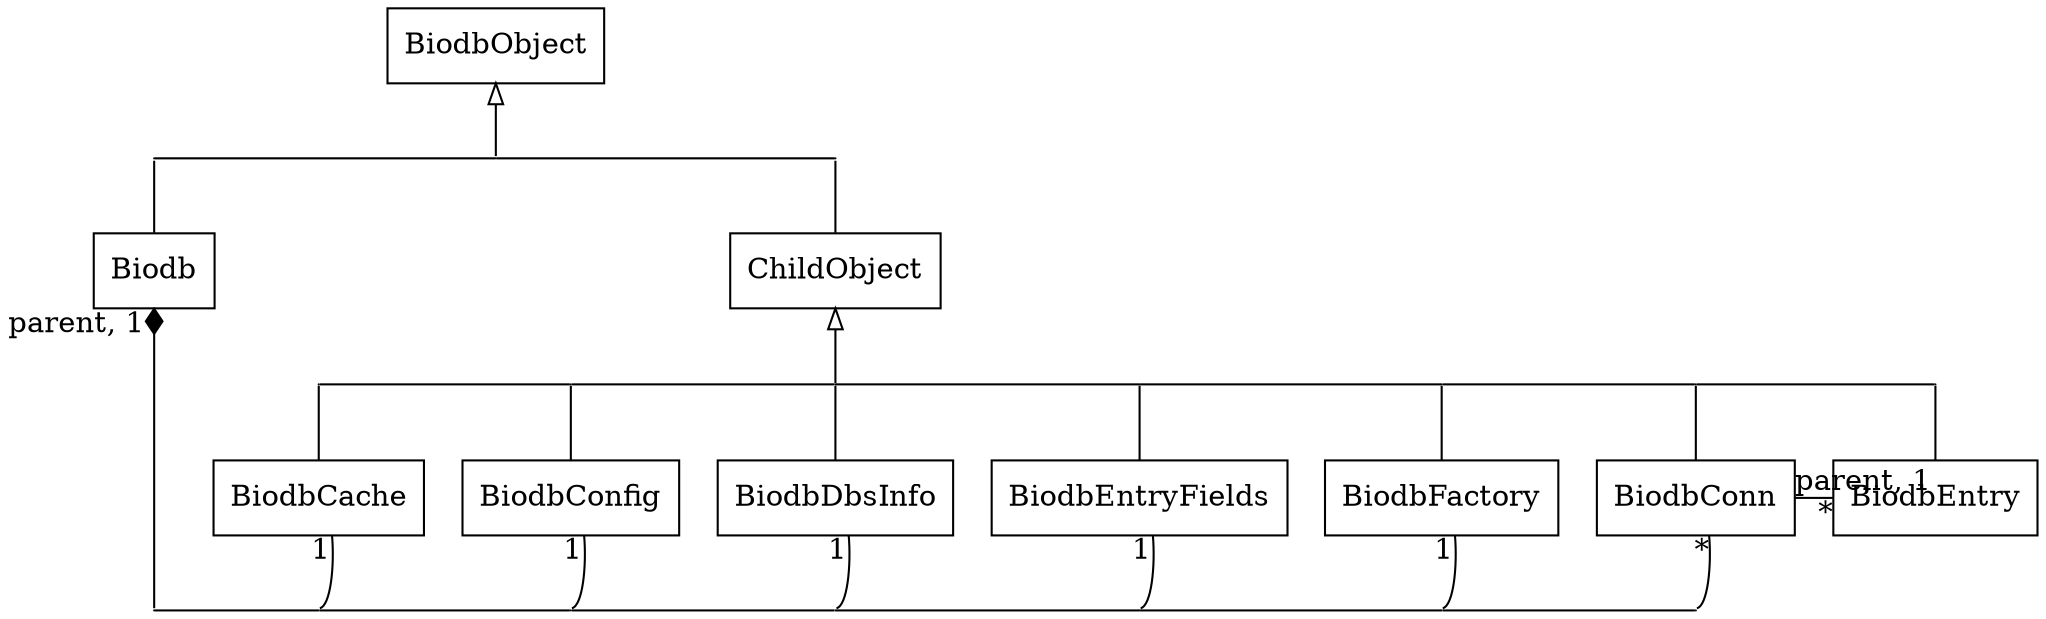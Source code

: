 digraph biodb_uml_class_diag {

	edge [dir = back, arrowtail = none]

	BiodbObject [shape = box, group = BiodbObject]

	subgraph BiodbObjectChildrenPoints {
		rank = same
		BiodbChildObjectMiddlePoint [shape = point, fixedsize = true, height = 0, width = 0, group = BiodbObject]
		ChildObjectPoint [shape = point, fixedsize = true, height = 0, width = 0, group = ChildObject]
		BiodbPoint [shape = point, fixedsize = true, height = 0, width = 0, group = Biodb]
	}

	subgraph BiodbObjectChildren {
		rank = same
		ChildObject [shape = box, group = ChildObject]
		Biodb [shape = box, group = Biodb]
	}

	BiodbObject -> BiodbChildObjectMiddlePoint [arrowtail = empty]
	BiodbPoint -> BiodbChildObjectMiddlePoint
	BiodbChildObjectMiddlePoint -> ChildObjectPoint
	BiodbPoint -> Biodb
	ChildObjectPoint -> ChildObject

	subgraph ChildObjectChildrenPoints {
		rank = same
//		ChildObjectChildrenMiddlePoint [shape = point, fixedsize = true, height = 0, width = 0, group = BiodbObject]
		BiodbCacheChildPoint [shape = point, fixedsize = true, height = 0, width = 0, group = BiodbCache]
		BiodbConfigChildPoint [shape = point, fixedsize = true, height = 0, width = 0, group = BiodbConfig]
		BiodbDbsInfoChildPoint [shape = point, fixedsize = true, height = 0, width = 0, group = ChildObject]
		BiodbEntryFieldsChildPoint [shape = point, fixedsize = true, height = 0, width = 0, group = BiodbEntryFields]
		BiodbFactoryChildPoint [shape = point, fixedsize = true, height = 0, width = 0, group = BiodbFactory]
		BiodbConnChildPoint [shape = point, fixedsize = true, height = 0, width = 0, group = BiodbConn]
		BiodbEntryChildPoint [shape = point, fixedsize = true, height = 0, width = 0, group = BiodbEntry]
	}

	subgraph ChildObjectChildren {
		rank = same
		BiodbCache [shape = box, group = BiodbCache]
		BiodbConfig [shape = box, group = BiodbConfig]
		BiodbDbsInfo [shape = box, group = ChildObject]
		BiodbEntryFields [shape = box, group = BiodbEntryFields]
		BiodbFactory [shape = box, group = BiodbFactory]
		BiodbConn [shape = box, group = BiodbConn]
		BiodbEntry [shape = box, group = BiodbEntry]
	}

	ChildObject -> BiodbDbsInfoChildPoint [arrowtail = empty]
	BiodbCacheChildPoint -> BiodbConfigChildPoint
	BiodbConfigChildPoint -> BiodbDbsInfoChildPoint
	BiodbDbsInfoChildPoint -> BiodbEntryFieldsChildPoint
	BiodbEntryFieldsChildPoint -> BiodbFactoryChildPoint
	BiodbFactoryChildPoint -> BiodbConnChildPoint
	BiodbConnChildPoint -> BiodbEntryChildPoint
	BiodbCacheChildPoint -> BiodbCache
	BiodbConfigChildPoint -> BiodbConfig
	BiodbDbsInfoChildPoint -> BiodbDbsInfo
	BiodbEntryFieldsChildPoint -> BiodbEntryFields
	BiodbFactoryChildPoint -> BiodbFactory
	BiodbConnChildPoint -> BiodbConn
	BiodbEntryChildPoint -> BiodbEntry

	// Biodb associations

	subgraph BiodbAssoc {
		rank = same
		BiodbAssocMiddlePoint [shape = point, fixedsize = true, height = 0, width = 0, group = Biodb]
		BiodbCacheAssocPoint [shape = point, fixedsize = true, height = 0, width = 0, group = BiodbCache]
		BiodbConfigAssocPoint [shape = point, fixedsize = true, height = 0, width = 0, group = BiodbConfig]
		BiodbDbsInfoAssocPoint [shape = point, fixedsize = true, height = 0, width = 0, group = ChildObject]
		BiodbEntryFieldsAssocPoint [shape = point, fixedsize = true, height = 0, width = 0, group = BiodbEntryFields]
		BiodbFactoryAssocPoint [shape = point, fixedsize = true, height = 0, width = 0, group = BiodbFactory]
		BiodbConnAssocPoint [shape = point, fixedsize = true, height = 0, width = 0, group = BiodbConn]
	}

	 {edge[style=invis]
		     {BiodbCache BiodbConfig BiodbDbsInfo BiodbEntryFields BiodbFactory BiodbConn} -> {BiodbConfigAssocPoint BiodbCacheAssocPoint BiodbDbsInfoAssocPoint BiodbEntryFieldsAssocPoint BiodbFactoryAssocPoint BiodbConnAssocPoint}
		       }

	Biodb -> BiodbAssocMiddlePoint [arrowtail = diamond, taillabel = "parent, 1 "]
	BiodbCache -> BiodbCacheAssocPoint [taillabel = "1"]
	BiodbConfig -> BiodbConfigAssocPoint [taillabel = "1"]
	BiodbDbsInfo -> BiodbDbsInfoAssocPoint [taillabel = "1"]
	BiodbEntryFields -> BiodbEntryFieldsAssocPoint [taillabel = "1"]
	BiodbFactory -> BiodbFactoryAssocPoint [taillabel = "1"]
	BiodbConn -> BiodbConnAssocPoint [taillabel = "*"]

	BiodbAssocMiddlePoint -> BiodbCacheAssocPoint
	BiodbCacheAssocPoint -> BiodbConfigAssocPoint
	BiodbConfigAssocPoint -> BiodbDbsInfoAssocPoint
	BiodbDbsInfoAssocPoint -> BiodbEntryFieldsAssocPoint
	BiodbEntryFieldsAssocPoint -> BiodbFactoryAssocPoint
	BiodbFactoryAssocPoint -> BiodbConnAssocPoint

	BiodbConn -> BiodbEntry [taillabel = "parent, 1", headlabel = "*"]
}
